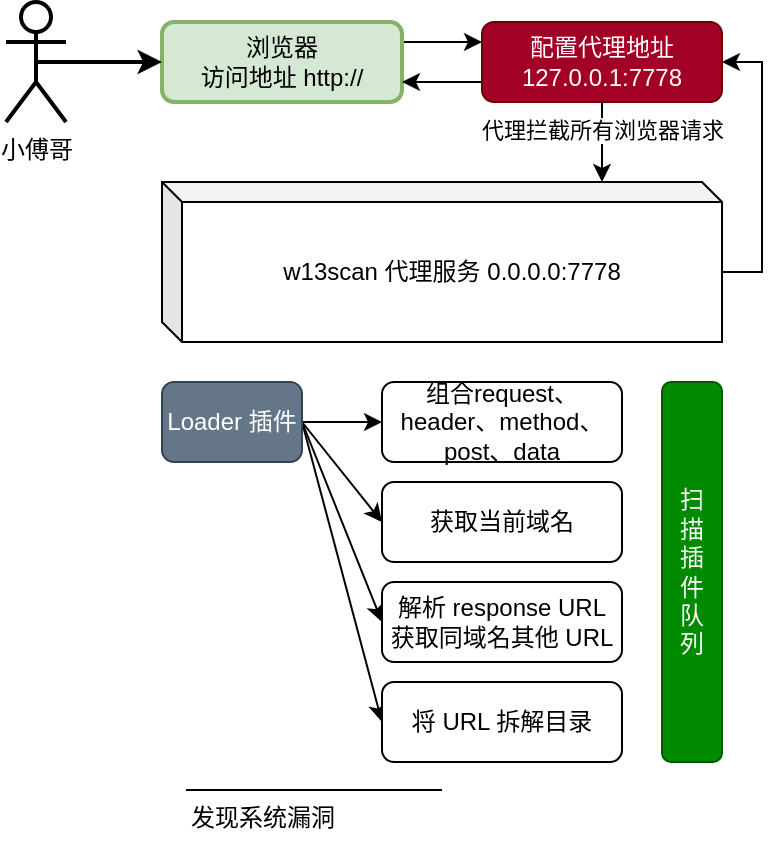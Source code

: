 <mxfile version="24.4.8" type="device">
  <diagram name="第 1 页" id="rnkBxOrml-qBkwCeM_JG">
    <mxGraphModel dx="994" dy="639" grid="0" gridSize="10" guides="1" tooltips="1" connect="1" arrows="1" fold="1" page="1" pageScale="1" pageWidth="900" pageHeight="1600" math="0" shadow="0">
      <root>
        <mxCell id="0" />
        <mxCell id="1" parent="0" />
        <mxCell id="GjX_Qat2ZqNMlc61xI6w-13" value="" style="rounded=1;whiteSpace=wrap;html=1;fillColor=#a20025;fontColor=#ffffff;strokeColor=#6F0000;arcSize=50;" vertex="1" parent="1">
          <mxGeometry x="320" y="280" width="120" height="40" as="geometry" />
        </mxCell>
        <mxCell id="GjX_Qat2ZqNMlc61xI6w-6" style="edgeStyle=orthogonalEdgeStyle;rounded=0;orthogonalLoop=1;jettySize=auto;html=1;exitX=1;exitY=0.25;exitDx=0;exitDy=0;entryX=0;entryY=0.25;entryDx=0;entryDy=0;" edge="1" parent="1" source="GjX_Qat2ZqNMlc61xI6w-1" target="GjX_Qat2ZqNMlc61xI6w-5">
          <mxGeometry relative="1" as="geometry" />
        </mxCell>
        <mxCell id="GjX_Qat2ZqNMlc61xI6w-1" value="浏览器&lt;div&gt;访问地址 http://&lt;/div&gt;" style="rounded=1;whiteSpace=wrap;html=1;strokeWidth=2;fillColor=#d5e8d4;strokeColor=#82b366;" vertex="1" parent="1">
          <mxGeometry x="160" y="200" width="120" height="40" as="geometry" />
        </mxCell>
        <mxCell id="GjX_Qat2ZqNMlc61xI6w-4" style="edgeStyle=orthogonalEdgeStyle;rounded=0;orthogonalLoop=1;jettySize=auto;html=1;exitX=0.5;exitY=0.5;exitDx=0;exitDy=0;exitPerimeter=0;strokeWidth=2;" edge="1" parent="1" source="GjX_Qat2ZqNMlc61xI6w-2" target="GjX_Qat2ZqNMlc61xI6w-1">
          <mxGeometry relative="1" as="geometry" />
        </mxCell>
        <mxCell id="GjX_Qat2ZqNMlc61xI6w-2" value="小傅哥" style="shape=umlActor;verticalLabelPosition=bottom;verticalAlign=top;html=1;outlineConnect=0;strokeWidth=2;" vertex="1" parent="1">
          <mxGeometry x="82" y="190" width="30" height="60" as="geometry" />
        </mxCell>
        <mxCell id="GjX_Qat2ZqNMlc61xI6w-7" style="edgeStyle=orthogonalEdgeStyle;rounded=0;orthogonalLoop=1;jettySize=auto;html=1;exitX=0;exitY=0.75;exitDx=0;exitDy=0;entryX=1;entryY=0.75;entryDx=0;entryDy=0;" edge="1" parent="1" source="GjX_Qat2ZqNMlc61xI6w-5" target="GjX_Qat2ZqNMlc61xI6w-1">
          <mxGeometry relative="1" as="geometry" />
        </mxCell>
        <mxCell id="GjX_Qat2ZqNMlc61xI6w-5" value="配置代理地址&lt;div&gt;127.0.0.1:7778&lt;/div&gt;" style="rounded=1;whiteSpace=wrap;html=1;fillColor=#a20025;fontColor=#ffffff;strokeColor=#6F0000;" vertex="1" parent="1">
          <mxGeometry x="320" y="200" width="120" height="40" as="geometry" />
        </mxCell>
        <mxCell id="GjX_Qat2ZqNMlc61xI6w-15" style="edgeStyle=orthogonalEdgeStyle;rounded=0;orthogonalLoop=1;jettySize=auto;html=1;exitX=0;exitY=0;exitDx=280;exitDy=45;exitPerimeter=0;entryX=1;entryY=0.5;entryDx=0;entryDy=0;" edge="1" parent="1" source="GjX_Qat2ZqNMlc61xI6w-9" target="GjX_Qat2ZqNMlc61xI6w-5">
          <mxGeometry relative="1" as="geometry" />
        </mxCell>
        <mxCell id="GjX_Qat2ZqNMlc61xI6w-9" value="w13scan 代理服务 0.0.0.0:7778" style="shape=cube;whiteSpace=wrap;html=1;boundedLbl=1;backgroundOutline=1;darkOpacity=0.05;darkOpacity2=0.1;size=10;" vertex="1" parent="1">
          <mxGeometry x="160" y="280" width="280" height="80" as="geometry" />
        </mxCell>
        <mxCell id="GjX_Qat2ZqNMlc61xI6w-12" style="edgeStyle=orthogonalEdgeStyle;rounded=0;orthogonalLoop=1;jettySize=auto;html=1;exitX=0.5;exitY=1;exitDx=0;exitDy=0;entryX=0.5;entryY=0;entryDx=0;entryDy=0;" edge="1" parent="1" source="GjX_Qat2ZqNMlc61xI6w-5" target="GjX_Qat2ZqNMlc61xI6w-13">
          <mxGeometry relative="1" as="geometry">
            <mxPoint x="350" y="280" as="targetPoint" />
          </mxGeometry>
        </mxCell>
        <mxCell id="GjX_Qat2ZqNMlc61xI6w-25" value="代理拦截所有浏览器请求" style="edgeLabel;html=1;align=center;verticalAlign=middle;resizable=0;points=[];" vertex="1" connectable="0" parent="GjX_Qat2ZqNMlc61xI6w-12">
          <mxGeometry x="-0.31" relative="1" as="geometry">
            <mxPoint as="offset" />
          </mxGeometry>
        </mxCell>
        <mxCell id="GjX_Qat2ZqNMlc61xI6w-14" value="扫&lt;div&gt;描&lt;/div&gt;&lt;div&gt;插&lt;/div&gt;&lt;div&gt;件&lt;/div&gt;&lt;div&gt;队&lt;/div&gt;&lt;div&gt;列&lt;/div&gt;" style="rounded=1;whiteSpace=wrap;html=1;fillColor=#008a00;fontColor=#ffffff;strokeColor=#005700;" vertex="1" parent="1">
          <mxGeometry x="410" y="380" width="30" height="190" as="geometry" />
        </mxCell>
        <mxCell id="GjX_Qat2ZqNMlc61xI6w-21" style="edgeStyle=orthogonalEdgeStyle;rounded=0;orthogonalLoop=1;jettySize=auto;html=1;exitX=1;exitY=0.5;exitDx=0;exitDy=0;entryX=0;entryY=0.5;entryDx=0;entryDy=0;" edge="1" parent="1" source="GjX_Qat2ZqNMlc61xI6w-16" target="GjX_Qat2ZqNMlc61xI6w-17">
          <mxGeometry relative="1" as="geometry" />
        </mxCell>
        <mxCell id="GjX_Qat2ZqNMlc61xI6w-22" style="rounded=0;orthogonalLoop=1;jettySize=auto;html=1;exitX=1;exitY=0.5;exitDx=0;exitDy=0;entryX=0;entryY=0.5;entryDx=0;entryDy=0;" edge="1" parent="1" source="GjX_Qat2ZqNMlc61xI6w-16" target="GjX_Qat2ZqNMlc61xI6w-18">
          <mxGeometry relative="1" as="geometry" />
        </mxCell>
        <mxCell id="GjX_Qat2ZqNMlc61xI6w-23" style="rounded=0;orthogonalLoop=1;jettySize=auto;html=1;exitX=1;exitY=0.5;exitDx=0;exitDy=0;entryX=0;entryY=0.5;entryDx=0;entryDy=0;" edge="1" parent="1" source="GjX_Qat2ZqNMlc61xI6w-16" target="GjX_Qat2ZqNMlc61xI6w-19">
          <mxGeometry relative="1" as="geometry" />
        </mxCell>
        <mxCell id="GjX_Qat2ZqNMlc61xI6w-24" style="rounded=0;orthogonalLoop=1;jettySize=auto;html=1;exitX=1;exitY=0.5;exitDx=0;exitDy=0;entryX=0;entryY=0.5;entryDx=0;entryDy=0;" edge="1" parent="1" source="GjX_Qat2ZqNMlc61xI6w-16" target="GjX_Qat2ZqNMlc61xI6w-20">
          <mxGeometry relative="1" as="geometry" />
        </mxCell>
        <mxCell id="GjX_Qat2ZqNMlc61xI6w-16" value="Loader 插件" style="rounded=1;whiteSpace=wrap;html=1;fillColor=#647687;fontColor=#ffffff;strokeColor=#314354;" vertex="1" parent="1">
          <mxGeometry x="160" y="380" width="70" height="40" as="geometry" />
        </mxCell>
        <mxCell id="GjX_Qat2ZqNMlc61xI6w-17" value="组合request、header、method、post、data" style="rounded=1;whiteSpace=wrap;html=1;" vertex="1" parent="1">
          <mxGeometry x="270" y="380" width="120" height="40" as="geometry" />
        </mxCell>
        <mxCell id="GjX_Qat2ZqNMlc61xI6w-18" value="获取当前域名" style="rounded=1;whiteSpace=wrap;html=1;" vertex="1" parent="1">
          <mxGeometry x="270" y="430" width="120" height="40" as="geometry" />
        </mxCell>
        <mxCell id="GjX_Qat2ZqNMlc61xI6w-19" value="解析 response URL&lt;div&gt;获取同域名其他 URL&lt;/div&gt;" style="rounded=1;whiteSpace=wrap;html=1;" vertex="1" parent="1">
          <mxGeometry x="270" y="480" width="120" height="40" as="geometry" />
        </mxCell>
        <mxCell id="GjX_Qat2ZqNMlc61xI6w-20" value="将 URL 拆解目录" style="rounded=1;whiteSpace=wrap;html=1;" vertex="1" parent="1">
          <mxGeometry x="270" y="530" width="120" height="40" as="geometry" />
        </mxCell>
        <mxCell id="GjX_Qat2ZqNMlc61xI6w-26" value="" style="endArrow=none;html=1;rounded=0;" edge="1" parent="1">
          <mxGeometry width="50" height="50" relative="1" as="geometry">
            <mxPoint x="172" y="584" as="sourcePoint" />
            <mxPoint x="300" y="584" as="targetPoint" />
          </mxGeometry>
        </mxCell>
        <mxCell id="GjX_Qat2ZqNMlc61xI6w-27" value="发现系统漏洞" style="text;html=1;align=center;verticalAlign=middle;resizable=0;points=[];autosize=1;strokeColor=none;fillColor=none;" vertex="1" parent="1">
          <mxGeometry x="165" y="585" width="90" height="26" as="geometry" />
        </mxCell>
      </root>
    </mxGraphModel>
  </diagram>
</mxfile>
